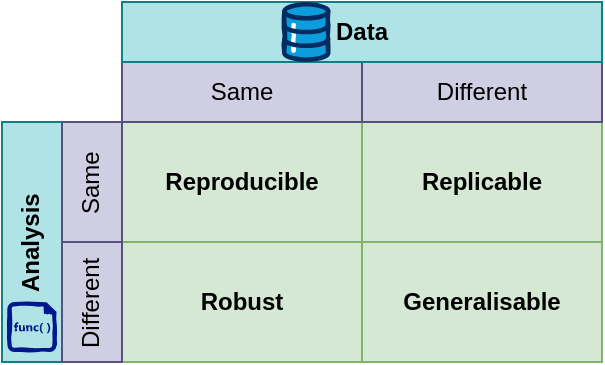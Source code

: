 <mxfile version="26.2.2">
  <diagram name="Page-1" id="hzjmTlX3qXp659-QOV2k">
    <mxGraphModel dx="985" dy="576" grid="1" gridSize="10" guides="1" tooltips="1" connect="1" arrows="1" fold="1" page="1" pageScale="1" pageWidth="850" pageHeight="1100" math="0" shadow="0">
      <root>
        <mxCell id="0" />
        <mxCell id="1" parent="0" />
        <mxCell id="bCbFLp-tGihp62CSrVYa-2" value="Reproducible" style="rounded=0;whiteSpace=wrap;html=1;fillColor=#d5e8d4;strokeColor=#82b366;sketchStyle=comic;fontStyle=1;glass=0;shadow=0;" vertex="1" parent="1">
          <mxGeometry x="290" y="410" width="120" height="60" as="geometry" />
        </mxCell>
        <mxCell id="bCbFLp-tGihp62CSrVYa-3" value="Replicable" style="rounded=0;whiteSpace=wrap;html=1;fillColor=#d5e8d4;strokeColor=#82b366;sketchStyle=comic;fontStyle=1;glass=0;shadow=0;" vertex="1" parent="1">
          <mxGeometry x="410" y="410" width="120" height="60" as="geometry" />
        </mxCell>
        <mxCell id="bCbFLp-tGihp62CSrVYa-4" value="Robust" style="rounded=0;whiteSpace=wrap;html=1;fillColor=#d5e8d4;strokeColor=#82b366;sketchStyle=comic;fontStyle=1;glass=0;shadow=0;" vertex="1" parent="1">
          <mxGeometry x="290" y="470" width="120" height="60" as="geometry" />
        </mxCell>
        <mxCell id="bCbFLp-tGihp62CSrVYa-5" value="Generalisable" style="rounded=0;whiteSpace=wrap;html=1;fillColor=#d5e8d4;strokeColor=#82b366;sketchStyle=comic;fontStyle=1;glass=0;shadow=0;" vertex="1" parent="1">
          <mxGeometry x="410" y="470" width="120" height="60" as="geometry" />
        </mxCell>
        <mxCell id="bCbFLp-tGihp62CSrVYa-6" value="Same" style="rounded=0;whiteSpace=wrap;html=1;fillColor=#d0cee2;strokeColor=#56517e;sketchStyle=comic;glass=0;shadow=0;" vertex="1" parent="1">
          <mxGeometry x="290" y="380" width="120" height="30" as="geometry" />
        </mxCell>
        <mxCell id="bCbFLp-tGihp62CSrVYa-7" value="Different" style="rounded=0;whiteSpace=wrap;html=1;fillColor=#d0cee2;strokeColor=#56517e;sketchStyle=comic;glass=0;shadow=0;" vertex="1" parent="1">
          <mxGeometry x="410" y="380" width="120" height="30" as="geometry" />
        </mxCell>
        <mxCell id="bCbFLp-tGihp62CSrVYa-10" value="Same" style="rounded=0;whiteSpace=wrap;html=1;textDirection=vertical-rl;rotation=-180;sketchStyle=comic;glass=0;shadow=0;" vertex="1" parent="1">
          <mxGeometry x="260" y="410" width="30" height="60" as="geometry" />
        </mxCell>
        <mxCell id="bCbFLp-tGihp62CSrVYa-11" value="Different" style="rounded=0;whiteSpace=wrap;html=1;textDirection=vertical-rl;rotation=-180;sketchStyle=comic;glass=0;shadow=0;" vertex="1" parent="1">
          <mxGeometry x="260" y="470" width="30" height="60" as="geometry" />
        </mxCell>
        <mxCell id="bCbFLp-tGihp62CSrVYa-12" value="Analysis" style="rounded=0;whiteSpace=wrap;html=1;textDirection=vertical-rl;rotation=-180;fillColor=#b0e3e6;strokeColor=#0e8088;sketchStyle=comic;fontStyle=1;glass=0;shadow=0;" vertex="1" parent="1">
          <mxGeometry x="230" y="410" width="30" height="120" as="geometry" />
        </mxCell>
        <mxCell id="bCbFLp-tGihp62CSrVYa-14" value="Data" style="rounded=0;whiteSpace=wrap;html=1;fillColor=#b0e3e6;strokeColor=#0e8088;sketchStyle=comic;fontStyle=1;glass=0;shadow=0;" vertex="1" parent="1">
          <mxGeometry x="290" y="350" width="240" height="30" as="geometry" />
        </mxCell>
        <mxCell id="bCbFLp-tGihp62CSrVYa-15" value="Same" style="rounded=0;whiteSpace=wrap;html=1;textDirection=vertical-rl;rotation=-180;fillColor=#d0cee2;strokeColor=#56517e;sketchStyle=comic;glass=0;shadow=0;" vertex="1" parent="1">
          <mxGeometry x="260" y="410" width="30" height="60" as="geometry" />
        </mxCell>
        <mxCell id="bCbFLp-tGihp62CSrVYa-16" value="Different" style="rounded=0;whiteSpace=wrap;html=1;textDirection=vertical-rl;rotation=-180;fillColor=#d0cee2;strokeColor=#56517e;sketchStyle=comic;glass=0;shadow=0;" vertex="1" parent="1">
          <mxGeometry x="260" y="470" width="30" height="60" as="geometry" />
        </mxCell>
        <mxCell id="bCbFLp-tGihp62CSrVYa-17" value="" style="aspect=fixed;pointerEvents=1;shadow=0;dashed=0;html=1;strokeColor=none;labelPosition=center;verticalLabelPosition=bottom;verticalAlign=top;align=center;fillColor=#00188D;shape=mxgraph.mscae.enterprise.code_file;sketchStyle=comic;sketch=1;curveFitting=1;jiggle=2;" vertex="1" parent="1">
          <mxGeometry x="232.75" y="500" width="24.5" height="25" as="geometry" />
        </mxCell>
        <mxCell id="bCbFLp-tGihp62CSrVYa-18" value="" style="verticalLabelPosition=bottom;aspect=fixed;html=1;shape=mxgraph.salesforce.data;sketchStyle=comic;sketch=1;curveFitting=1;jiggle=2;" vertex="1" parent="1">
          <mxGeometry x="370" y="350" width="24.3" height="30" as="geometry" />
        </mxCell>
      </root>
    </mxGraphModel>
  </diagram>
</mxfile>

